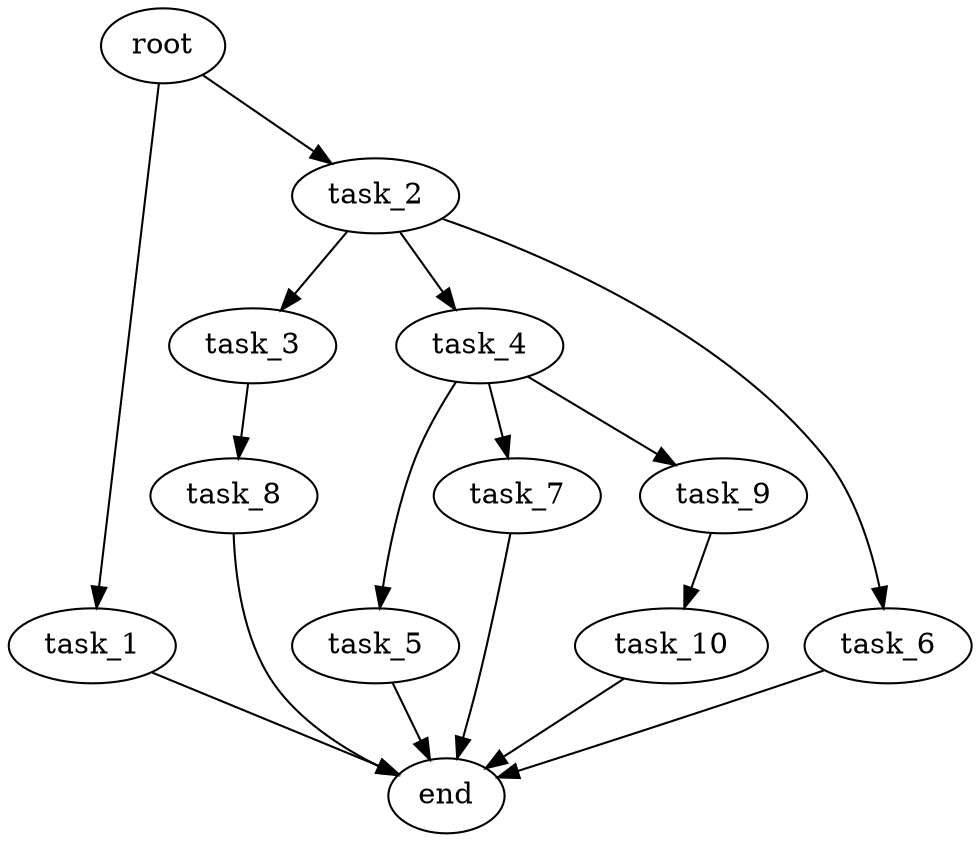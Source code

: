 digraph G {
  root [size="0.000000e+00"];
  task_1 [size="9.355787e+09"];
  task_2 [size="5.714721e+09"];
  task_3 [size="4.731984e+09"];
  task_4 [size="7.848348e+09"];
  task_5 [size="8.076895e+09"];
  task_6 [size="1.912195e+09"];
  task_7 [size="9.783388e+08"];
  task_8 [size="4.316201e+09"];
  task_9 [size="4.241550e+09"];
  task_10 [size="4.675576e+09"];
  end [size="0.000000e+00"];

  root -> task_1 [size="1.000000e-12"];
  root -> task_2 [size="1.000000e-12"];
  task_1 -> end [size="1.000000e-12"];
  task_2 -> task_3 [size="4.731984e+08"];
  task_2 -> task_4 [size="7.848348e+08"];
  task_2 -> task_6 [size="1.912195e+08"];
  task_3 -> task_8 [size="4.316201e+08"];
  task_4 -> task_5 [size="8.076895e+08"];
  task_4 -> task_7 [size="9.783388e+07"];
  task_4 -> task_9 [size="4.241550e+08"];
  task_5 -> end [size="1.000000e-12"];
  task_6 -> end [size="1.000000e-12"];
  task_7 -> end [size="1.000000e-12"];
  task_8 -> end [size="1.000000e-12"];
  task_9 -> task_10 [size="4.675576e+08"];
  task_10 -> end [size="1.000000e-12"];
}
